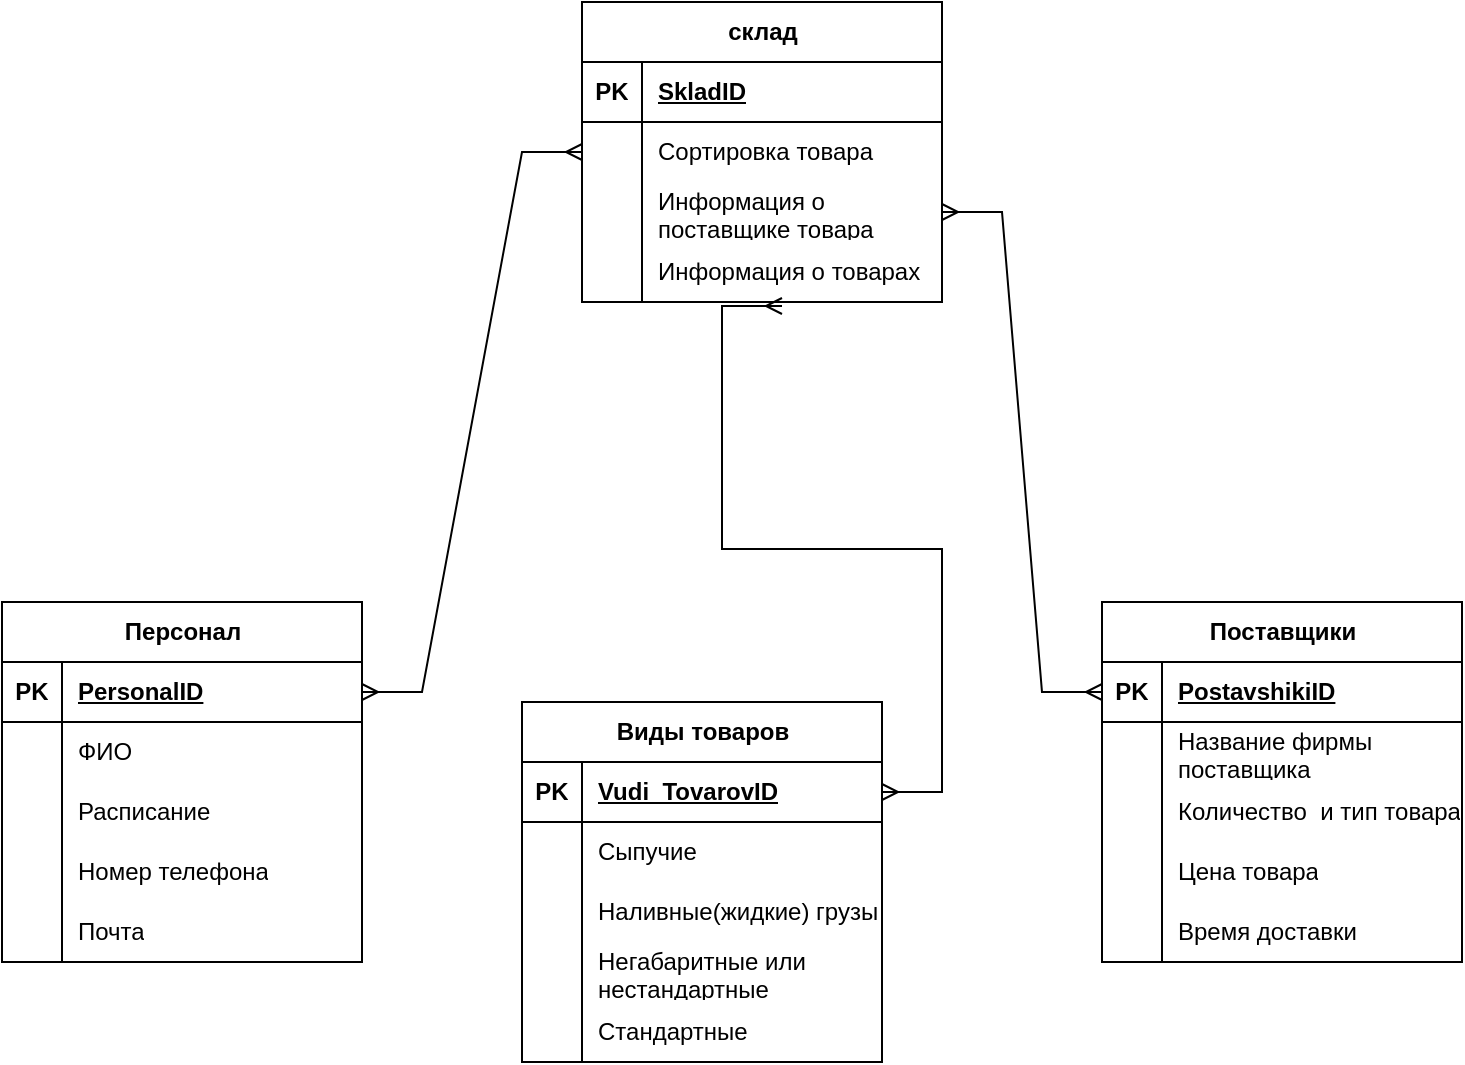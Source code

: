 <mxfile version="21.0.2" type="device"><diagram name="Страница 1" id="1BindbOx2B8JCmPcTaQ6"><mxGraphModel dx="1386" dy="791" grid="1" gridSize="10" guides="1" tooltips="1" connect="1" arrows="1" fold="1" page="1" pageScale="1" pageWidth="827" pageHeight="1169" math="0" shadow="0"><root><mxCell id="0"/><mxCell id="1" parent="0"/><mxCell id="9sL2bjfLxJHxHovO9whv-7" value="склад" style="shape=table;startSize=30;container=1;collapsible=1;childLayout=tableLayout;fixedRows=1;rowLines=0;fontStyle=1;align=center;resizeLast=1;html=1;" parent="1" vertex="1"><mxGeometry x="360" y="140" width="180" height="150" as="geometry"/></mxCell><mxCell id="9sL2bjfLxJHxHovO9whv-8" value="" style="shape=tableRow;horizontal=0;startSize=0;swimlaneHead=0;swimlaneBody=0;fillColor=none;collapsible=0;dropTarget=0;points=[[0,0.5],[1,0.5]];portConstraint=eastwest;top=0;left=0;right=0;bottom=1;" parent="9sL2bjfLxJHxHovO9whv-7" vertex="1"><mxGeometry y="30" width="180" height="30" as="geometry"/></mxCell><mxCell id="9sL2bjfLxJHxHovO9whv-9" value="PK" style="shape=partialRectangle;connectable=0;fillColor=none;top=0;left=0;bottom=0;right=0;fontStyle=1;overflow=hidden;whiteSpace=wrap;html=1;" parent="9sL2bjfLxJHxHovO9whv-8" vertex="1"><mxGeometry width="30" height="30" as="geometry"><mxRectangle width="30" height="30" as="alternateBounds"/></mxGeometry></mxCell><mxCell id="9sL2bjfLxJHxHovO9whv-10" value="SkladID" style="shape=partialRectangle;connectable=0;fillColor=none;top=0;left=0;bottom=0;right=0;align=left;spacingLeft=6;fontStyle=5;overflow=hidden;whiteSpace=wrap;html=1;" parent="9sL2bjfLxJHxHovO9whv-8" vertex="1"><mxGeometry x="30" width="150" height="30" as="geometry"><mxRectangle width="150" height="30" as="alternateBounds"/></mxGeometry></mxCell><mxCell id="9sL2bjfLxJHxHovO9whv-11" value="" style="shape=tableRow;horizontal=0;startSize=0;swimlaneHead=0;swimlaneBody=0;fillColor=none;collapsible=0;dropTarget=0;points=[[0,0.5],[1,0.5]];portConstraint=eastwest;top=0;left=0;right=0;bottom=0;" parent="9sL2bjfLxJHxHovO9whv-7" vertex="1"><mxGeometry y="60" width="180" height="30" as="geometry"/></mxCell><mxCell id="9sL2bjfLxJHxHovO9whv-12" value="" style="shape=partialRectangle;connectable=0;fillColor=none;top=0;left=0;bottom=0;right=0;editable=1;overflow=hidden;whiteSpace=wrap;html=1;" parent="9sL2bjfLxJHxHovO9whv-11" vertex="1"><mxGeometry width="30" height="30" as="geometry"><mxRectangle width="30" height="30" as="alternateBounds"/></mxGeometry></mxCell><mxCell id="9sL2bjfLxJHxHovO9whv-13" value="Сортировка товара" style="shape=partialRectangle;connectable=0;fillColor=none;top=0;left=0;bottom=0;right=0;align=left;spacingLeft=6;overflow=hidden;whiteSpace=wrap;html=1;" parent="9sL2bjfLxJHxHovO9whv-11" vertex="1"><mxGeometry x="30" width="150" height="30" as="geometry"><mxRectangle width="150" height="30" as="alternateBounds"/></mxGeometry></mxCell><mxCell id="9sL2bjfLxJHxHovO9whv-14" value="" style="shape=tableRow;horizontal=0;startSize=0;swimlaneHead=0;swimlaneBody=0;fillColor=none;collapsible=0;dropTarget=0;points=[[0,0.5],[1,0.5]];portConstraint=eastwest;top=0;left=0;right=0;bottom=0;" parent="9sL2bjfLxJHxHovO9whv-7" vertex="1"><mxGeometry y="90" width="180" height="30" as="geometry"/></mxCell><mxCell id="9sL2bjfLxJHxHovO9whv-15" value="" style="shape=partialRectangle;connectable=0;fillColor=none;top=0;left=0;bottom=0;right=0;editable=1;overflow=hidden;whiteSpace=wrap;html=1;" parent="9sL2bjfLxJHxHovO9whv-14" vertex="1"><mxGeometry width="30" height="30" as="geometry"><mxRectangle width="30" height="30" as="alternateBounds"/></mxGeometry></mxCell><mxCell id="9sL2bjfLxJHxHovO9whv-16" value="Информация о поставщике товара" style="shape=partialRectangle;connectable=0;fillColor=none;top=0;left=0;bottom=0;right=0;align=left;spacingLeft=6;overflow=hidden;whiteSpace=wrap;html=1;" parent="9sL2bjfLxJHxHovO9whv-14" vertex="1"><mxGeometry x="30" width="150" height="30" as="geometry"><mxRectangle width="150" height="30" as="alternateBounds"/></mxGeometry></mxCell><mxCell id="9sL2bjfLxJHxHovO9whv-17" value="" style="shape=tableRow;horizontal=0;startSize=0;swimlaneHead=0;swimlaneBody=0;fillColor=none;collapsible=0;dropTarget=0;points=[[0,0.5],[1,0.5]];portConstraint=eastwest;top=0;left=0;right=0;bottom=0;" parent="9sL2bjfLxJHxHovO9whv-7" vertex="1"><mxGeometry y="120" width="180" height="30" as="geometry"/></mxCell><mxCell id="9sL2bjfLxJHxHovO9whv-18" value="" style="shape=partialRectangle;connectable=0;fillColor=none;top=0;left=0;bottom=0;right=0;editable=1;overflow=hidden;whiteSpace=wrap;html=1;" parent="9sL2bjfLxJHxHovO9whv-17" vertex="1"><mxGeometry width="30" height="30" as="geometry"><mxRectangle width="30" height="30" as="alternateBounds"/></mxGeometry></mxCell><mxCell id="9sL2bjfLxJHxHovO9whv-19" value="Информация о товарах" style="shape=partialRectangle;connectable=0;fillColor=none;top=0;left=0;bottom=0;right=0;align=left;spacingLeft=6;overflow=hidden;whiteSpace=wrap;html=1;" parent="9sL2bjfLxJHxHovO9whv-17" vertex="1"><mxGeometry x="30" width="150" height="30" as="geometry"><mxRectangle width="150" height="30" as="alternateBounds"/></mxGeometry></mxCell><mxCell id="9sL2bjfLxJHxHovO9whv-20" value="Персонал" style="shape=table;startSize=30;container=1;collapsible=1;childLayout=tableLayout;fixedRows=1;rowLines=0;fontStyle=1;align=center;resizeLast=1;html=1;" parent="1" vertex="1"><mxGeometry x="70" y="440" width="180" height="180" as="geometry"/></mxCell><mxCell id="9sL2bjfLxJHxHovO9whv-21" value="" style="shape=tableRow;horizontal=0;startSize=0;swimlaneHead=0;swimlaneBody=0;fillColor=none;collapsible=0;dropTarget=0;points=[[0,0.5],[1,0.5]];portConstraint=eastwest;top=0;left=0;right=0;bottom=1;" parent="9sL2bjfLxJHxHovO9whv-20" vertex="1"><mxGeometry y="30" width="180" height="30" as="geometry"/></mxCell><mxCell id="9sL2bjfLxJHxHovO9whv-22" value="PK" style="shape=partialRectangle;connectable=0;fillColor=none;top=0;left=0;bottom=0;right=0;fontStyle=1;overflow=hidden;whiteSpace=wrap;html=1;" parent="9sL2bjfLxJHxHovO9whv-21" vertex="1"><mxGeometry width="30" height="30" as="geometry"><mxRectangle width="30" height="30" as="alternateBounds"/></mxGeometry></mxCell><mxCell id="9sL2bjfLxJHxHovO9whv-23" value="PersonalID" style="shape=partialRectangle;connectable=0;fillColor=none;top=0;left=0;bottom=0;right=0;align=left;spacingLeft=6;fontStyle=5;overflow=hidden;whiteSpace=wrap;html=1;" parent="9sL2bjfLxJHxHovO9whv-21" vertex="1"><mxGeometry x="30" width="150" height="30" as="geometry"><mxRectangle width="150" height="30" as="alternateBounds"/></mxGeometry></mxCell><mxCell id="9sL2bjfLxJHxHovO9whv-24" value="" style="shape=tableRow;horizontal=0;startSize=0;swimlaneHead=0;swimlaneBody=0;fillColor=none;collapsible=0;dropTarget=0;points=[[0,0.5],[1,0.5]];portConstraint=eastwest;top=0;left=0;right=0;bottom=0;" parent="9sL2bjfLxJHxHovO9whv-20" vertex="1"><mxGeometry y="60" width="180" height="30" as="geometry"/></mxCell><mxCell id="9sL2bjfLxJHxHovO9whv-25" value="" style="shape=partialRectangle;connectable=0;fillColor=none;top=0;left=0;bottom=0;right=0;editable=1;overflow=hidden;whiteSpace=wrap;html=1;" parent="9sL2bjfLxJHxHovO9whv-24" vertex="1"><mxGeometry width="30" height="30" as="geometry"><mxRectangle width="30" height="30" as="alternateBounds"/></mxGeometry></mxCell><mxCell id="9sL2bjfLxJHxHovO9whv-26" value="ФИО" style="shape=partialRectangle;connectable=0;fillColor=none;top=0;left=0;bottom=0;right=0;align=left;spacingLeft=6;overflow=hidden;whiteSpace=wrap;html=1;" parent="9sL2bjfLxJHxHovO9whv-24" vertex="1"><mxGeometry x="30" width="150" height="30" as="geometry"><mxRectangle width="150" height="30" as="alternateBounds"/></mxGeometry></mxCell><mxCell id="9sL2bjfLxJHxHovO9whv-27" value="" style="shape=tableRow;horizontal=0;startSize=0;swimlaneHead=0;swimlaneBody=0;fillColor=none;collapsible=0;dropTarget=0;points=[[0,0.5],[1,0.5]];portConstraint=eastwest;top=0;left=0;right=0;bottom=0;" parent="9sL2bjfLxJHxHovO9whv-20" vertex="1"><mxGeometry y="90" width="180" height="30" as="geometry"/></mxCell><mxCell id="9sL2bjfLxJHxHovO9whv-28" value="" style="shape=partialRectangle;connectable=0;fillColor=none;top=0;left=0;bottom=0;right=0;editable=1;overflow=hidden;whiteSpace=wrap;html=1;" parent="9sL2bjfLxJHxHovO9whv-27" vertex="1"><mxGeometry width="30" height="30" as="geometry"><mxRectangle width="30" height="30" as="alternateBounds"/></mxGeometry></mxCell><mxCell id="9sL2bjfLxJHxHovO9whv-29" value="Расписание" style="shape=partialRectangle;connectable=0;fillColor=none;top=0;left=0;bottom=0;right=0;align=left;spacingLeft=6;overflow=hidden;whiteSpace=wrap;html=1;" parent="9sL2bjfLxJHxHovO9whv-27" vertex="1"><mxGeometry x="30" width="150" height="30" as="geometry"><mxRectangle width="150" height="30" as="alternateBounds"/></mxGeometry></mxCell><mxCell id="9sL2bjfLxJHxHovO9whv-30" value="" style="shape=tableRow;horizontal=0;startSize=0;swimlaneHead=0;swimlaneBody=0;fillColor=none;collapsible=0;dropTarget=0;points=[[0,0.5],[1,0.5]];portConstraint=eastwest;top=0;left=0;right=0;bottom=0;" parent="9sL2bjfLxJHxHovO9whv-20" vertex="1"><mxGeometry y="120" width="180" height="30" as="geometry"/></mxCell><mxCell id="9sL2bjfLxJHxHovO9whv-31" value="" style="shape=partialRectangle;connectable=0;fillColor=none;top=0;left=0;bottom=0;right=0;editable=1;overflow=hidden;whiteSpace=wrap;html=1;" parent="9sL2bjfLxJHxHovO9whv-30" vertex="1"><mxGeometry width="30" height="30" as="geometry"><mxRectangle width="30" height="30" as="alternateBounds"/></mxGeometry></mxCell><mxCell id="9sL2bjfLxJHxHovO9whv-32" value="Номер телефона" style="shape=partialRectangle;connectable=0;fillColor=none;top=0;left=0;bottom=0;right=0;align=left;spacingLeft=6;overflow=hidden;whiteSpace=wrap;html=1;" parent="9sL2bjfLxJHxHovO9whv-30" vertex="1"><mxGeometry x="30" width="150" height="30" as="geometry"><mxRectangle width="150" height="30" as="alternateBounds"/></mxGeometry></mxCell><mxCell id="sq76WUCxYBzw5RLWZ-7N-13" style="shape=tableRow;horizontal=0;startSize=0;swimlaneHead=0;swimlaneBody=0;fillColor=none;collapsible=0;dropTarget=0;points=[[0,0.5],[1,0.5]];portConstraint=eastwest;top=0;left=0;right=0;bottom=0;" vertex="1" parent="9sL2bjfLxJHxHovO9whv-20"><mxGeometry y="150" width="180" height="30" as="geometry"/></mxCell><mxCell id="sq76WUCxYBzw5RLWZ-7N-14" style="shape=partialRectangle;connectable=0;fillColor=none;top=0;left=0;bottom=0;right=0;editable=1;overflow=hidden;whiteSpace=wrap;html=1;" vertex="1" parent="sq76WUCxYBzw5RLWZ-7N-13"><mxGeometry width="30" height="30" as="geometry"><mxRectangle width="30" height="30" as="alternateBounds"/></mxGeometry></mxCell><mxCell id="sq76WUCxYBzw5RLWZ-7N-15" value="Почта" style="shape=partialRectangle;connectable=0;fillColor=none;top=0;left=0;bottom=0;right=0;align=left;spacingLeft=6;overflow=hidden;whiteSpace=wrap;html=1;" vertex="1" parent="sq76WUCxYBzw5RLWZ-7N-13"><mxGeometry x="30" width="150" height="30" as="geometry"><mxRectangle width="150" height="30" as="alternateBounds"/></mxGeometry></mxCell><mxCell id="9sL2bjfLxJHxHovO9whv-33" value="Виды товаров" style="shape=table;startSize=30;container=1;collapsible=1;childLayout=tableLayout;fixedRows=1;rowLines=0;fontStyle=1;align=center;resizeLast=1;html=1;" parent="1" vertex="1"><mxGeometry x="330" y="490" width="180" height="180" as="geometry"/></mxCell><mxCell id="9sL2bjfLxJHxHovO9whv-34" value="" style="shape=tableRow;horizontal=0;startSize=0;swimlaneHead=0;swimlaneBody=0;fillColor=none;collapsible=0;dropTarget=0;points=[[0,0.5],[1,0.5]];portConstraint=eastwest;top=0;left=0;right=0;bottom=1;" parent="9sL2bjfLxJHxHovO9whv-33" vertex="1"><mxGeometry y="30" width="180" height="30" as="geometry"/></mxCell><mxCell id="9sL2bjfLxJHxHovO9whv-35" value="PK" style="shape=partialRectangle;connectable=0;fillColor=none;top=0;left=0;bottom=0;right=0;fontStyle=1;overflow=hidden;whiteSpace=wrap;html=1;" parent="9sL2bjfLxJHxHovO9whv-34" vertex="1"><mxGeometry width="30" height="30" as="geometry"><mxRectangle width="30" height="30" as="alternateBounds"/></mxGeometry></mxCell><mxCell id="9sL2bjfLxJHxHovO9whv-36" value="Vudi_TovarovID" style="shape=partialRectangle;connectable=0;fillColor=none;top=0;left=0;bottom=0;right=0;align=left;spacingLeft=6;fontStyle=5;overflow=hidden;whiteSpace=wrap;html=1;" parent="9sL2bjfLxJHxHovO9whv-34" vertex="1"><mxGeometry x="30" width="150" height="30" as="geometry"><mxRectangle width="150" height="30" as="alternateBounds"/></mxGeometry></mxCell><mxCell id="9sL2bjfLxJHxHovO9whv-37" value="" style="shape=tableRow;horizontal=0;startSize=0;swimlaneHead=0;swimlaneBody=0;fillColor=none;collapsible=0;dropTarget=0;points=[[0,0.5],[1,0.5]];portConstraint=eastwest;top=0;left=0;right=0;bottom=0;" parent="9sL2bjfLxJHxHovO9whv-33" vertex="1"><mxGeometry y="60" width="180" height="30" as="geometry"/></mxCell><mxCell id="9sL2bjfLxJHxHovO9whv-38" value="" style="shape=partialRectangle;connectable=0;fillColor=none;top=0;left=0;bottom=0;right=0;editable=1;overflow=hidden;whiteSpace=wrap;html=1;" parent="9sL2bjfLxJHxHovO9whv-37" vertex="1"><mxGeometry width="30" height="30" as="geometry"><mxRectangle width="30" height="30" as="alternateBounds"/></mxGeometry></mxCell><mxCell id="9sL2bjfLxJHxHovO9whv-39" value="Сыпучие" style="shape=partialRectangle;connectable=0;fillColor=none;top=0;left=0;bottom=0;right=0;align=left;spacingLeft=6;overflow=hidden;whiteSpace=wrap;html=1;" parent="9sL2bjfLxJHxHovO9whv-37" vertex="1"><mxGeometry x="30" width="150" height="30" as="geometry"><mxRectangle width="150" height="30" as="alternateBounds"/></mxGeometry></mxCell><mxCell id="9sL2bjfLxJHxHovO9whv-40" value="" style="shape=tableRow;horizontal=0;startSize=0;swimlaneHead=0;swimlaneBody=0;fillColor=none;collapsible=0;dropTarget=0;points=[[0,0.5],[1,0.5]];portConstraint=eastwest;top=0;left=0;right=0;bottom=0;" parent="9sL2bjfLxJHxHovO9whv-33" vertex="1"><mxGeometry y="90" width="180" height="30" as="geometry"/></mxCell><mxCell id="9sL2bjfLxJHxHovO9whv-41" value="" style="shape=partialRectangle;connectable=0;fillColor=none;top=0;left=0;bottom=0;right=0;editable=1;overflow=hidden;whiteSpace=wrap;html=1;" parent="9sL2bjfLxJHxHovO9whv-40" vertex="1"><mxGeometry width="30" height="30" as="geometry"><mxRectangle width="30" height="30" as="alternateBounds"/></mxGeometry></mxCell><mxCell id="9sL2bjfLxJHxHovO9whv-42" value="Наливные(жидкие) грузы" style="shape=partialRectangle;connectable=0;fillColor=none;top=0;left=0;bottom=0;right=0;align=left;spacingLeft=6;overflow=hidden;whiteSpace=wrap;html=1;" parent="9sL2bjfLxJHxHovO9whv-40" vertex="1"><mxGeometry x="30" width="150" height="30" as="geometry"><mxRectangle width="150" height="30" as="alternateBounds"/></mxGeometry></mxCell><mxCell id="9sL2bjfLxJHxHovO9whv-43" value="" style="shape=tableRow;horizontal=0;startSize=0;swimlaneHead=0;swimlaneBody=0;fillColor=none;collapsible=0;dropTarget=0;points=[[0,0.5],[1,0.5]];portConstraint=eastwest;top=0;left=0;right=0;bottom=0;" parent="9sL2bjfLxJHxHovO9whv-33" vertex="1"><mxGeometry y="120" width="180" height="30" as="geometry"/></mxCell><mxCell id="9sL2bjfLxJHxHovO9whv-44" value="" style="shape=partialRectangle;connectable=0;fillColor=none;top=0;left=0;bottom=0;right=0;editable=1;overflow=hidden;whiteSpace=wrap;html=1;" parent="9sL2bjfLxJHxHovO9whv-43" vertex="1"><mxGeometry width="30" height="30" as="geometry"><mxRectangle width="30" height="30" as="alternateBounds"/></mxGeometry></mxCell><mxCell id="9sL2bjfLxJHxHovO9whv-45" value="Негабаритные или нестандартные" style="shape=partialRectangle;connectable=0;fillColor=none;top=0;left=0;bottom=0;right=0;align=left;spacingLeft=6;overflow=hidden;whiteSpace=wrap;html=1;" parent="9sL2bjfLxJHxHovO9whv-43" vertex="1"><mxGeometry x="30" width="150" height="30" as="geometry"><mxRectangle width="150" height="30" as="alternateBounds"/></mxGeometry></mxCell><mxCell id="sq76WUCxYBzw5RLWZ-7N-16" style="shape=tableRow;horizontal=0;startSize=0;swimlaneHead=0;swimlaneBody=0;fillColor=none;collapsible=0;dropTarget=0;points=[[0,0.5],[1,0.5]];portConstraint=eastwest;top=0;left=0;right=0;bottom=0;" vertex="1" parent="9sL2bjfLxJHxHovO9whv-33"><mxGeometry y="150" width="180" height="30" as="geometry"/></mxCell><mxCell id="sq76WUCxYBzw5RLWZ-7N-17" style="shape=partialRectangle;connectable=0;fillColor=none;top=0;left=0;bottom=0;right=0;editable=1;overflow=hidden;whiteSpace=wrap;html=1;" vertex="1" parent="sq76WUCxYBzw5RLWZ-7N-16"><mxGeometry width="30" height="30" as="geometry"><mxRectangle width="30" height="30" as="alternateBounds"/></mxGeometry></mxCell><mxCell id="sq76WUCxYBzw5RLWZ-7N-18" value="Стандартные" style="shape=partialRectangle;connectable=0;fillColor=none;top=0;left=0;bottom=0;right=0;align=left;spacingLeft=6;overflow=hidden;whiteSpace=wrap;html=1;" vertex="1" parent="sq76WUCxYBzw5RLWZ-7N-16"><mxGeometry x="30" width="150" height="30" as="geometry"><mxRectangle width="150" height="30" as="alternateBounds"/></mxGeometry></mxCell><mxCell id="9sL2bjfLxJHxHovO9whv-46" value="Поставщики" style="shape=table;startSize=30;container=1;collapsible=1;childLayout=tableLayout;fixedRows=1;rowLines=0;fontStyle=1;align=center;resizeLast=1;html=1;" parent="1" vertex="1"><mxGeometry x="620" y="440" width="180" height="180" as="geometry"/></mxCell><mxCell id="9sL2bjfLxJHxHovO9whv-47" value="" style="shape=tableRow;horizontal=0;startSize=0;swimlaneHead=0;swimlaneBody=0;fillColor=none;collapsible=0;dropTarget=0;points=[[0,0.5],[1,0.5]];portConstraint=eastwest;top=0;left=0;right=0;bottom=1;" parent="9sL2bjfLxJHxHovO9whv-46" vertex="1"><mxGeometry y="30" width="180" height="30" as="geometry"/></mxCell><mxCell id="9sL2bjfLxJHxHovO9whv-48" value="PK" style="shape=partialRectangle;connectable=0;fillColor=none;top=0;left=0;bottom=0;right=0;fontStyle=1;overflow=hidden;whiteSpace=wrap;html=1;" parent="9sL2bjfLxJHxHovO9whv-47" vertex="1"><mxGeometry width="30" height="30" as="geometry"><mxRectangle width="30" height="30" as="alternateBounds"/></mxGeometry></mxCell><mxCell id="9sL2bjfLxJHxHovO9whv-49" value="PostavshikiID" style="shape=partialRectangle;connectable=0;fillColor=none;top=0;left=0;bottom=0;right=0;align=left;spacingLeft=6;fontStyle=5;overflow=hidden;whiteSpace=wrap;html=1;" parent="9sL2bjfLxJHxHovO9whv-47" vertex="1"><mxGeometry x="30" width="150" height="30" as="geometry"><mxRectangle width="150" height="30" as="alternateBounds"/></mxGeometry></mxCell><mxCell id="9sL2bjfLxJHxHovO9whv-50" value="" style="shape=tableRow;horizontal=0;startSize=0;swimlaneHead=0;swimlaneBody=0;fillColor=none;collapsible=0;dropTarget=0;points=[[0,0.5],[1,0.5]];portConstraint=eastwest;top=0;left=0;right=0;bottom=0;" parent="9sL2bjfLxJHxHovO9whv-46" vertex="1"><mxGeometry y="60" width="180" height="30" as="geometry"/></mxCell><mxCell id="9sL2bjfLxJHxHovO9whv-51" value="" style="shape=partialRectangle;connectable=0;fillColor=none;top=0;left=0;bottom=0;right=0;editable=1;overflow=hidden;whiteSpace=wrap;html=1;" parent="9sL2bjfLxJHxHovO9whv-50" vertex="1"><mxGeometry width="30" height="30" as="geometry"><mxRectangle width="30" height="30" as="alternateBounds"/></mxGeometry></mxCell><mxCell id="9sL2bjfLxJHxHovO9whv-52" value="Название фирмы поставщика" style="shape=partialRectangle;connectable=0;fillColor=none;top=0;left=0;bottom=0;right=0;align=left;spacingLeft=6;overflow=hidden;whiteSpace=wrap;html=1;" parent="9sL2bjfLxJHxHovO9whv-50" vertex="1"><mxGeometry x="30" width="150" height="30" as="geometry"><mxRectangle width="150" height="30" as="alternateBounds"/></mxGeometry></mxCell><mxCell id="9sL2bjfLxJHxHovO9whv-53" value="" style="shape=tableRow;horizontal=0;startSize=0;swimlaneHead=0;swimlaneBody=0;fillColor=none;collapsible=0;dropTarget=0;points=[[0,0.5],[1,0.5]];portConstraint=eastwest;top=0;left=0;right=0;bottom=0;" parent="9sL2bjfLxJHxHovO9whv-46" vertex="1"><mxGeometry y="90" width="180" height="30" as="geometry"/></mxCell><mxCell id="9sL2bjfLxJHxHovO9whv-54" value="" style="shape=partialRectangle;connectable=0;fillColor=none;top=0;left=0;bottom=0;right=0;editable=1;overflow=hidden;whiteSpace=wrap;html=1;" parent="9sL2bjfLxJHxHovO9whv-53" vertex="1"><mxGeometry width="30" height="30" as="geometry"><mxRectangle width="30" height="30" as="alternateBounds"/></mxGeometry></mxCell><mxCell id="9sL2bjfLxJHxHovO9whv-55" value="Количество&amp;nbsp; и тип товара" style="shape=partialRectangle;connectable=0;fillColor=none;top=0;left=0;bottom=0;right=0;align=left;spacingLeft=6;overflow=hidden;whiteSpace=wrap;html=1;" parent="9sL2bjfLxJHxHovO9whv-53" vertex="1"><mxGeometry x="30" width="150" height="30" as="geometry"><mxRectangle width="150" height="30" as="alternateBounds"/></mxGeometry></mxCell><mxCell id="9sL2bjfLxJHxHovO9whv-56" value="" style="shape=tableRow;horizontal=0;startSize=0;swimlaneHead=0;swimlaneBody=0;fillColor=none;collapsible=0;dropTarget=0;points=[[0,0.5],[1,0.5]];portConstraint=eastwest;top=0;left=0;right=0;bottom=0;" parent="9sL2bjfLxJHxHovO9whv-46" vertex="1"><mxGeometry y="120" width="180" height="30" as="geometry"/></mxCell><mxCell id="9sL2bjfLxJHxHovO9whv-57" value="" style="shape=partialRectangle;connectable=0;fillColor=none;top=0;left=0;bottom=0;right=0;editable=1;overflow=hidden;whiteSpace=wrap;html=1;" parent="9sL2bjfLxJHxHovO9whv-56" vertex="1"><mxGeometry width="30" height="30" as="geometry"><mxRectangle width="30" height="30" as="alternateBounds"/></mxGeometry></mxCell><mxCell id="9sL2bjfLxJHxHovO9whv-58" value="Цена товара" style="shape=partialRectangle;connectable=0;fillColor=none;top=0;left=0;bottom=0;right=0;align=left;spacingLeft=6;overflow=hidden;whiteSpace=wrap;html=1;" parent="9sL2bjfLxJHxHovO9whv-56" vertex="1"><mxGeometry x="30" width="150" height="30" as="geometry"><mxRectangle width="150" height="30" as="alternateBounds"/></mxGeometry></mxCell><mxCell id="sq76WUCxYBzw5RLWZ-7N-19" style="shape=tableRow;horizontal=0;startSize=0;swimlaneHead=0;swimlaneBody=0;fillColor=none;collapsible=0;dropTarget=0;points=[[0,0.5],[1,0.5]];portConstraint=eastwest;top=0;left=0;right=0;bottom=0;" vertex="1" parent="9sL2bjfLxJHxHovO9whv-46"><mxGeometry y="150" width="180" height="30" as="geometry"/></mxCell><mxCell id="sq76WUCxYBzw5RLWZ-7N-20" style="shape=partialRectangle;connectable=0;fillColor=none;top=0;left=0;bottom=0;right=0;editable=1;overflow=hidden;whiteSpace=wrap;html=1;" vertex="1" parent="sq76WUCxYBzw5RLWZ-7N-19"><mxGeometry width="30" height="30" as="geometry"><mxRectangle width="30" height="30" as="alternateBounds"/></mxGeometry></mxCell><mxCell id="sq76WUCxYBzw5RLWZ-7N-21" value="Время доставки" style="shape=partialRectangle;connectable=0;fillColor=none;top=0;left=0;bottom=0;right=0;align=left;spacingLeft=6;overflow=hidden;whiteSpace=wrap;html=1;" vertex="1" parent="sq76WUCxYBzw5RLWZ-7N-19"><mxGeometry x="30" width="150" height="30" as="geometry"><mxRectangle width="150" height="30" as="alternateBounds"/></mxGeometry></mxCell><mxCell id="sq76WUCxYBzw5RLWZ-7N-1" value="" style="edgeStyle=entityRelationEdgeStyle;fontSize=12;html=1;endArrow=ERmany;startArrow=ERmany;rounded=0;exitX=1;exitY=0.5;exitDx=0;exitDy=0;entryX=0;entryY=0.5;entryDx=0;entryDy=0;" edge="1" parent="1" source="9sL2bjfLxJHxHovO9whv-21" target="9sL2bjfLxJHxHovO9whv-11"><mxGeometry width="100" height="100" relative="1" as="geometry"><mxPoint x="210" y="400" as="sourcePoint"/><mxPoint x="310" y="300" as="targetPoint"/></mxGeometry></mxCell><mxCell id="sq76WUCxYBzw5RLWZ-7N-2" value="" style="edgeStyle=entityRelationEdgeStyle;fontSize=12;html=1;endArrow=ERmany;startArrow=ERmany;rounded=0;exitX=0;exitY=0.5;exitDx=0;exitDy=0;entryX=1;entryY=0.5;entryDx=0;entryDy=0;" edge="1" parent="1" source="9sL2bjfLxJHxHovO9whv-47" target="9sL2bjfLxJHxHovO9whv-14"><mxGeometry width="100" height="100" relative="1" as="geometry"><mxPoint x="580" y="460" as="sourcePoint"/><mxPoint x="690" y="190" as="targetPoint"/></mxGeometry></mxCell><mxCell id="sq76WUCxYBzw5RLWZ-7N-3" value="" style="edgeStyle=entityRelationEdgeStyle;fontSize=12;html=1;endArrow=ERmany;startArrow=ERmany;rounded=0;" edge="1" parent="1" source="9sL2bjfLxJHxHovO9whv-34"><mxGeometry width="100" height="100" relative="1" as="geometry"><mxPoint x="260" y="495" as="sourcePoint"/><mxPoint x="460" y="292" as="targetPoint"/></mxGeometry></mxCell><mxCell id="sq76WUCxYBzw5RLWZ-7N-4" value="" style="shape=tableRow;horizontal=0;startSize=0;swimlaneHead=0;swimlaneBody=0;fillColor=none;collapsible=0;dropTarget=0;points=[[0,0.5],[1,0.5]];portConstraint=eastwest;top=0;left=0;right=0;bottom=0;" vertex="1" parent="1"><mxGeometry x="70" y="590" width="180" height="30" as="geometry"/></mxCell><mxCell id="sq76WUCxYBzw5RLWZ-7N-5" value="" style="shape=partialRectangle;connectable=0;fillColor=none;top=0;left=0;bottom=0;right=0;editable=1;overflow=hidden;whiteSpace=wrap;html=1;" vertex="1" parent="sq76WUCxYBzw5RLWZ-7N-4"><mxGeometry width="30" height="30" as="geometry"><mxRectangle width="30" height="30" as="alternateBounds"/></mxGeometry></mxCell></root></mxGraphModel></diagram></mxfile>